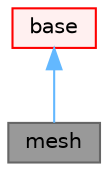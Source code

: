 digraph "mesh"
{
 // LATEX_PDF_SIZE
  bgcolor="transparent";
  edge [fontname=Helvetica,fontsize=10,labelfontname=Helvetica,labelfontsize=10];
  node [fontname=Helvetica,fontsize=10,shape=box,height=0.2,width=0.4];
  Node1 [id="Node000001",label="mesh",height=0.2,width=0.4,color="gray40", fillcolor="grey60", style="filled", fontcolor="black",tooltip="glTF mesh"];
  Node2 -> Node1 [id="edge1_Node000001_Node000002",dir="back",color="steelblue1",style="solid",tooltip=" "];
  Node2 [id="Node000002",label="base",height=0.2,width=0.4,color="red", fillcolor="#FFF0F0", style="filled",URL="$classFoam_1_1glTF_1_1base.html",tooltip="Base class for glTF entities."];
}
